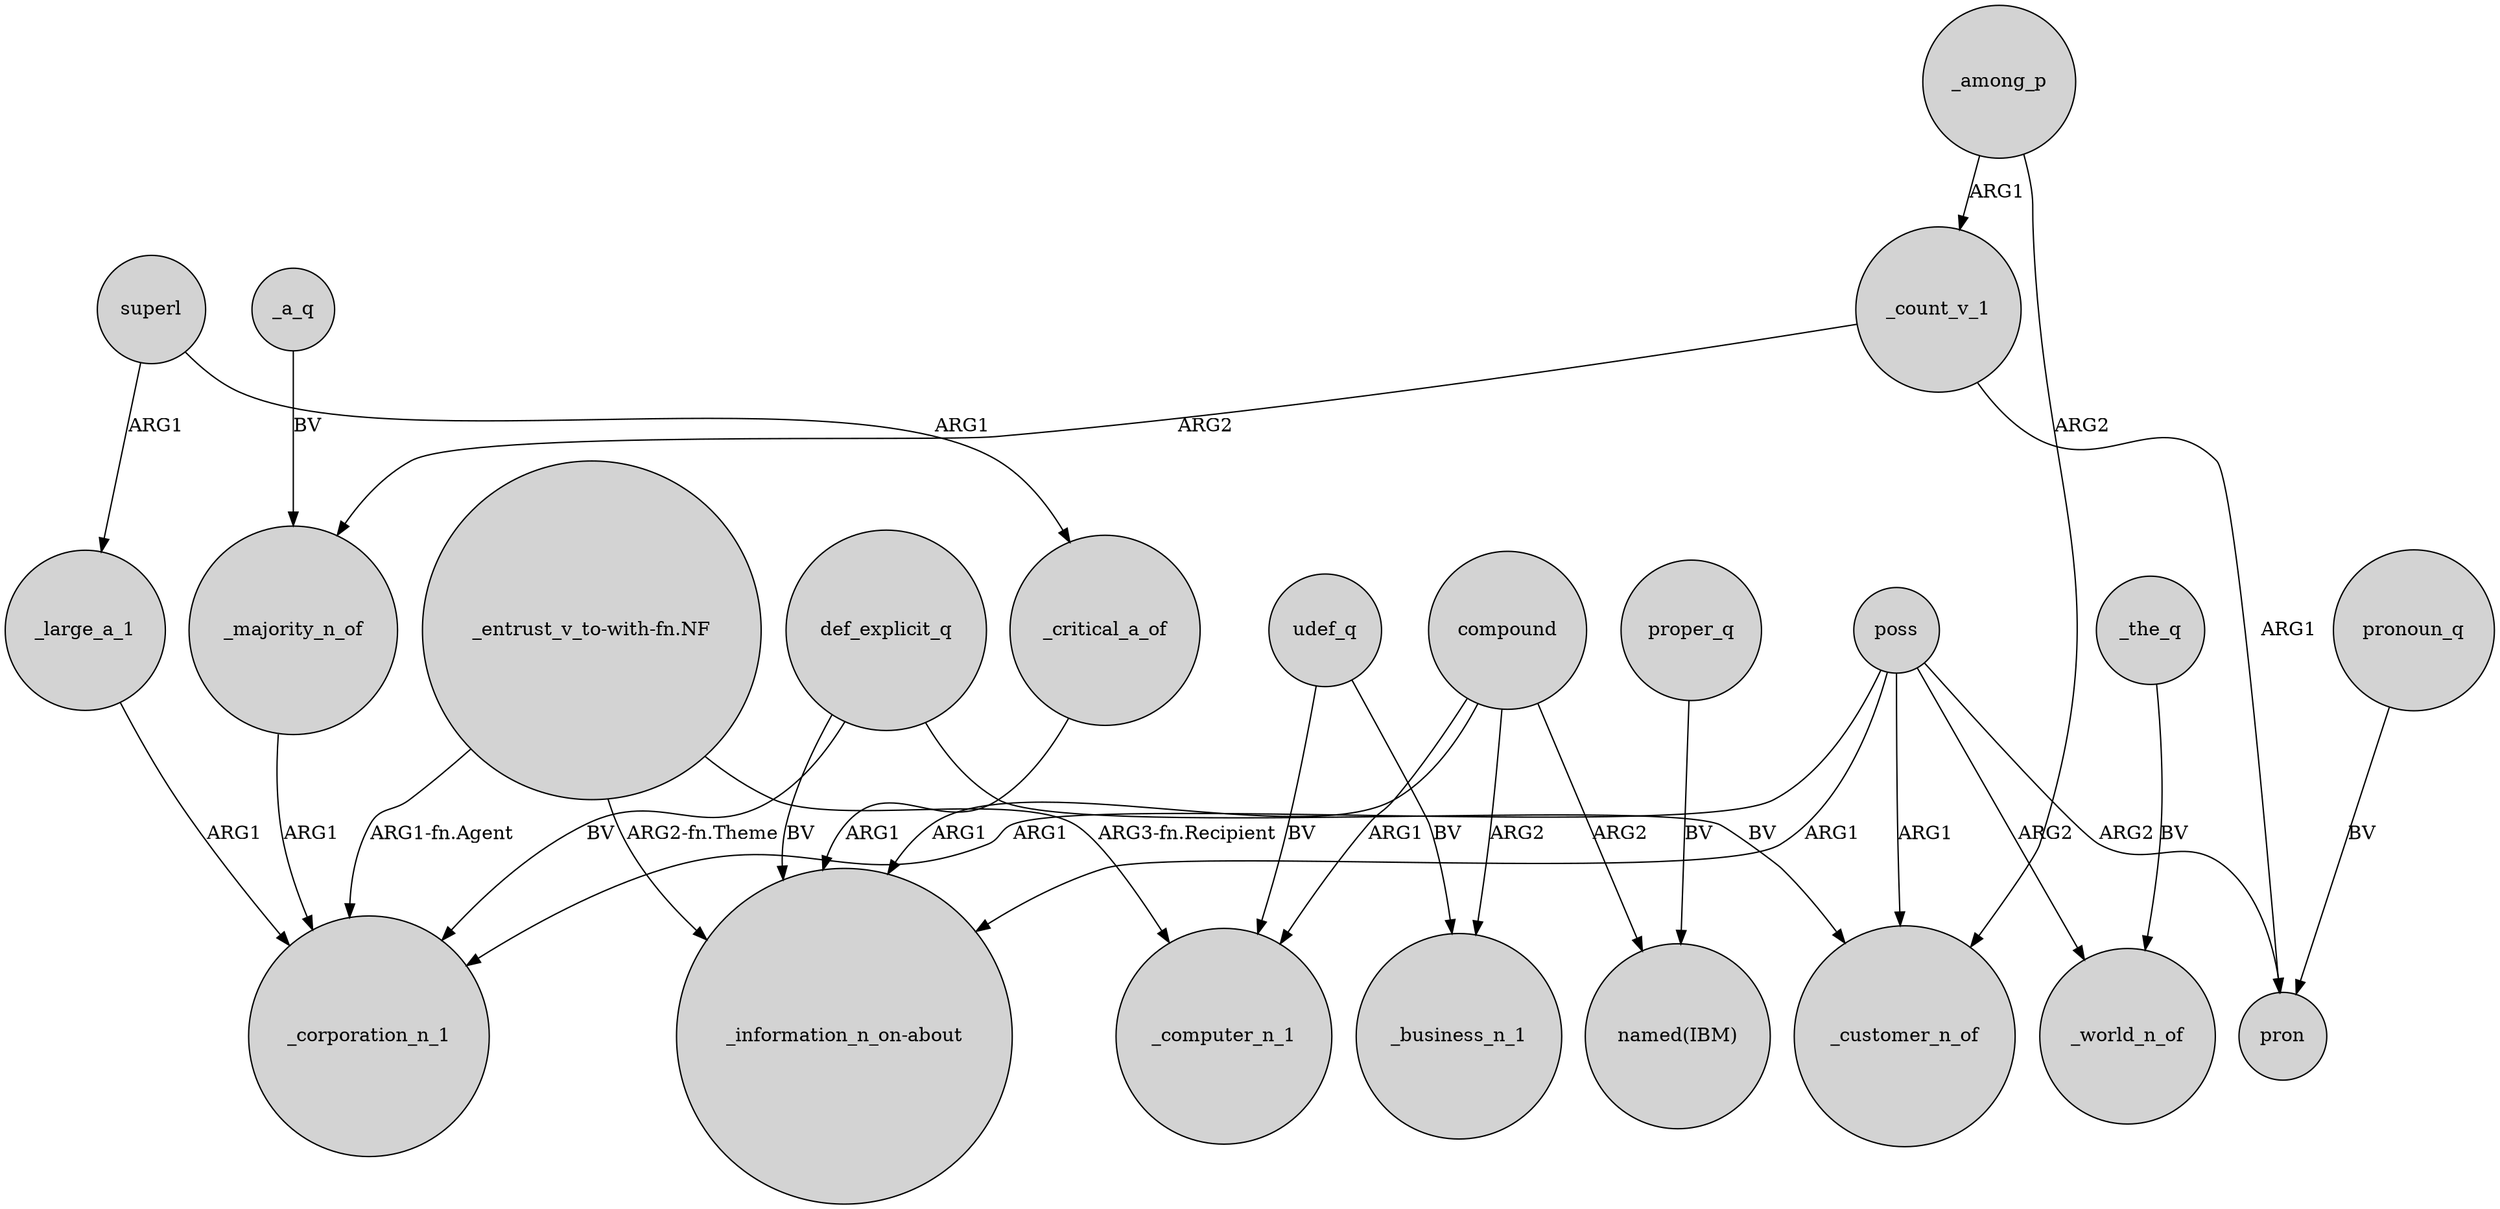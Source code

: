 digraph {
	node [shape=circle style=filled]
	superl -> _large_a_1 [label=ARG1]
	def_explicit_q -> "_information_n_on-about" [label=BV]
	"_entrust_v_to-with-fn.NF" -> _corporation_n_1 [label="ARG1-fn.Agent"]
	poss -> pron [label=ARG2]
	def_explicit_q -> _customer_n_of [label=BV]
	_among_p -> _customer_n_of [label=ARG2]
	superl -> _critical_a_of [label=ARG1]
	"_entrust_v_to-with-fn.NF" -> "_information_n_on-about" [label="ARG2-fn.Theme"]
	proper_q -> "named(IBM)" [label=BV]
	_a_q -> _majority_n_of [label=BV]
	poss -> _corporation_n_1 [label=ARG1]
	udef_q -> _computer_n_1 [label=BV]
	pronoun_q -> pron [label=BV]
	compound -> "named(IBM)" [label=ARG2]
	def_explicit_q -> _corporation_n_1 [label=BV]
	compound -> _computer_n_1 [label=ARG1]
	"_entrust_v_to-with-fn.NF" -> _computer_n_1 [label="ARG3-fn.Recipient"]
	poss -> _customer_n_of [label=ARG1]
	_majority_n_of -> _corporation_n_1 [label=ARG1]
	_critical_a_of -> "_information_n_on-about" [label=ARG1]
	compound -> _business_n_1 [label=ARG2]
	_count_v_1 -> pron [label=ARG1]
	poss -> "_information_n_on-about" [label=ARG1]
	udef_q -> _business_n_1 [label=BV]
	_count_v_1 -> _majority_n_of [label=ARG2]
	poss -> _world_n_of [label=ARG2]
	compound -> "_information_n_on-about" [label=ARG1]
	_the_q -> _world_n_of [label=BV]
	_large_a_1 -> _corporation_n_1 [label=ARG1]
	_among_p -> _count_v_1 [label=ARG1]
}
